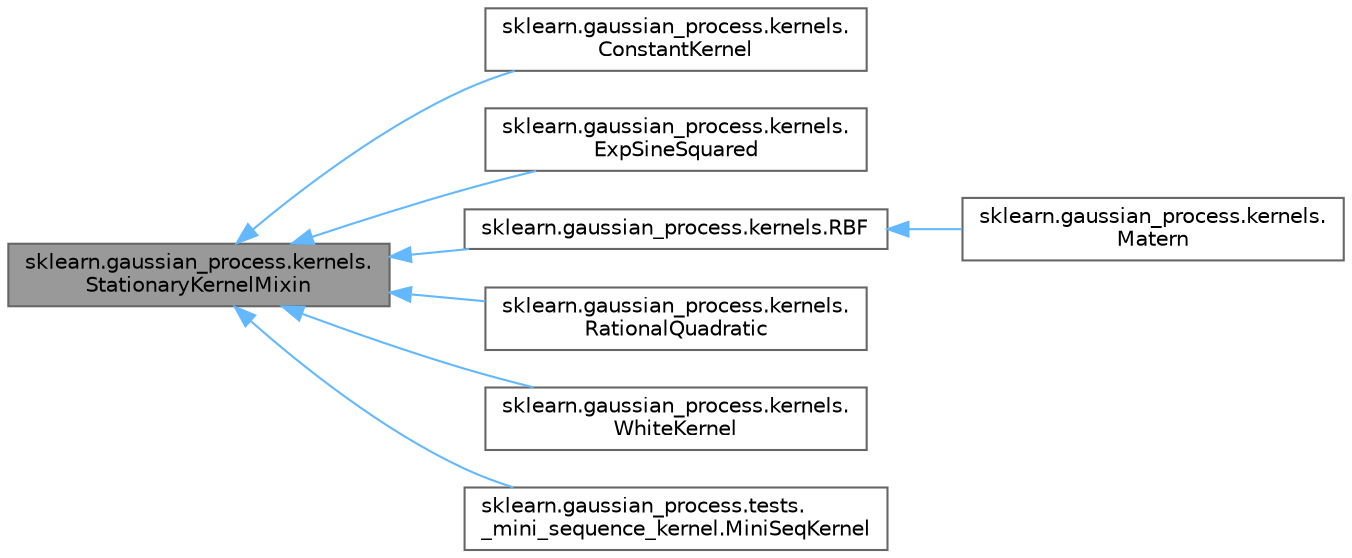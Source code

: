 digraph "sklearn.gaussian_process.kernels.StationaryKernelMixin"
{
 // LATEX_PDF_SIZE
  bgcolor="transparent";
  edge [fontname=Helvetica,fontsize=10,labelfontname=Helvetica,labelfontsize=10];
  node [fontname=Helvetica,fontsize=10,shape=box,height=0.2,width=0.4];
  rankdir="LR";
  Node1 [id="Node000001",label="sklearn.gaussian_process.kernels.\lStationaryKernelMixin",height=0.2,width=0.4,color="gray40", fillcolor="grey60", style="filled", fontcolor="black",tooltip=" "];
  Node1 -> Node2 [id="edge8_Node000001_Node000002",dir="back",color="steelblue1",style="solid",tooltip=" "];
  Node2 [id="Node000002",label="sklearn.gaussian_process.kernels.\lConstantKernel",height=0.2,width=0.4,color="gray40", fillcolor="white", style="filled",URL="$d0/d08/classsklearn_1_1gaussian__process_1_1kernels_1_1ConstantKernel.html",tooltip=" "];
  Node1 -> Node3 [id="edge9_Node000001_Node000003",dir="back",color="steelblue1",style="solid",tooltip=" "];
  Node3 [id="Node000003",label="sklearn.gaussian_process.kernels.\lExpSineSquared",height=0.2,width=0.4,color="gray40", fillcolor="white", style="filled",URL="$d5/d5b/classsklearn_1_1gaussian__process_1_1kernels_1_1ExpSineSquared.html",tooltip=" "];
  Node1 -> Node4 [id="edge10_Node000001_Node000004",dir="back",color="steelblue1",style="solid",tooltip=" "];
  Node4 [id="Node000004",label="sklearn.gaussian_process.kernels.RBF",height=0.2,width=0.4,color="gray40", fillcolor="white", style="filled",URL="$dd/dc2/classsklearn_1_1gaussian__process_1_1kernels_1_1RBF.html",tooltip=" "];
  Node4 -> Node5 [id="edge11_Node000004_Node000005",dir="back",color="steelblue1",style="solid",tooltip=" "];
  Node5 [id="Node000005",label="sklearn.gaussian_process.kernels.\lMatern",height=0.2,width=0.4,color="gray40", fillcolor="white", style="filled",URL="$d7/de4/classsklearn_1_1gaussian__process_1_1kernels_1_1Matern.html",tooltip=" "];
  Node1 -> Node6 [id="edge12_Node000001_Node000006",dir="back",color="steelblue1",style="solid",tooltip=" "];
  Node6 [id="Node000006",label="sklearn.gaussian_process.kernels.\lRationalQuadratic",height=0.2,width=0.4,color="gray40", fillcolor="white", style="filled",URL="$d6/dd0/classsklearn_1_1gaussian__process_1_1kernels_1_1RationalQuadratic.html",tooltip=" "];
  Node1 -> Node7 [id="edge13_Node000001_Node000007",dir="back",color="steelblue1",style="solid",tooltip=" "];
  Node7 [id="Node000007",label="sklearn.gaussian_process.kernels.\lWhiteKernel",height=0.2,width=0.4,color="gray40", fillcolor="white", style="filled",URL="$d7/dd7/classsklearn_1_1gaussian__process_1_1kernels_1_1WhiteKernel.html",tooltip=" "];
  Node1 -> Node8 [id="edge14_Node000001_Node000008",dir="back",color="steelblue1",style="solid",tooltip=" "];
  Node8 [id="Node000008",label="sklearn.gaussian_process.tests.\l_mini_sequence_kernel.MiniSeqKernel",height=0.2,width=0.4,color="gray40", fillcolor="white", style="filled",URL="$d5/de6/classsklearn_1_1gaussian__process_1_1tests_1_1__mini__sequence__kernel_1_1MiniSeqKernel.html",tooltip=" "];
}
